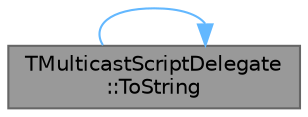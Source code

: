 digraph "TMulticastScriptDelegate::ToString"
{
 // INTERACTIVE_SVG=YES
 // LATEX_PDF_SIZE
  bgcolor="transparent";
  edge [fontname=Helvetica,fontsize=10,labelfontname=Helvetica,labelfontsize=10];
  node [fontname=Helvetica,fontsize=10,shape=box,height=0.2,width=0.4];
  rankdir="RL";
  Node1 [id="Node000001",label="TMulticastScriptDelegate\l::ToString",height=0.2,width=0.4,color="gray40", fillcolor="grey60", style="filled", fontcolor="black",tooltip="Converts this delegate to a string representation."];
  Node1 -> Node1 [id="edge1_Node000001_Node000001",dir="back",color="steelblue1",style="solid",tooltip=" "];
}

